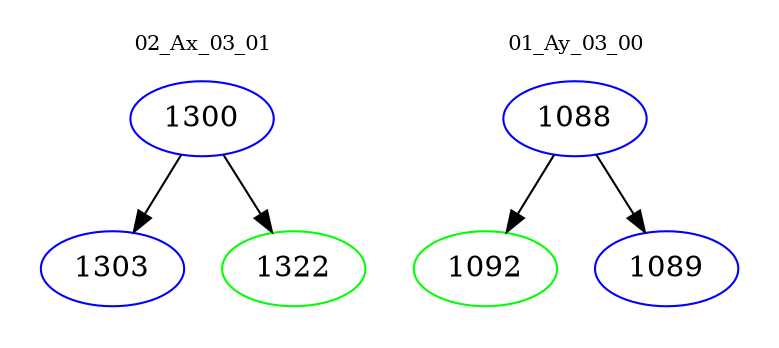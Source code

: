 digraph{
subgraph cluster_0 {
color = white
label = "02_Ax_03_01";
fontsize=10;
T0_1300 [label="1300", color="blue"]
T0_1300 -> T0_1303 [color="black"]
T0_1303 [label="1303", color="blue"]
T0_1300 -> T0_1322 [color="black"]
T0_1322 [label="1322", color="green"]
}
subgraph cluster_1 {
color = white
label = "01_Ay_03_00";
fontsize=10;
T1_1088 [label="1088", color="blue"]
T1_1088 -> T1_1092 [color="black"]
T1_1092 [label="1092", color="green"]
T1_1088 -> T1_1089 [color="black"]
T1_1089 [label="1089", color="blue"]
}
}
